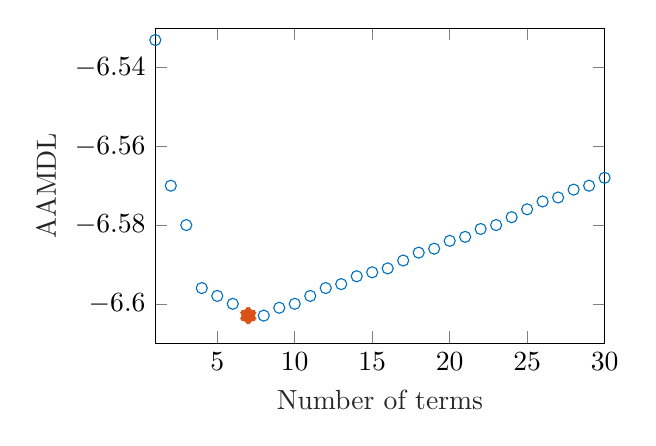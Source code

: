 % This file was created by matlab2tikz.
%
\definecolor{mycolor1}{rgb}{0.0,0.447,0.741}%
\definecolor{mycolor2}{rgb}{0.85,0.325,0.098}%
%
\begin{tikzpicture}

\begin{axis}[%
width=5.706cm,
height=4cm,
at={(0cm,0cm)},
scale only axis,
xmin=1,
xmax=30,
xlabel style={font=\color{white!15!black}},
xlabel={Number of terms},
ymin=-6.61,
ymax=-6.53,
ylabel style={font=\color{white!15!black}},
ylabel={AAMDL},
axis background/.style={fill=white}
]
\addplot [color=mycolor1, draw=none, mark=o, mark options={solid, mycolor1}, forget plot]
  table[row sep=crcr]{%
1	-6.533\\
2	-6.57\\
3	-6.58\\
4	-6.596\\
5	-6.598\\
6	-6.6\\
7	-6.603\\
8	-6.603\\
9	-6.601\\
10	-6.6\\
11	-6.598\\
12	-6.596\\
13	-6.595\\
14	-6.593\\
15	-6.592\\
16	-6.591\\
17	-6.589\\
18	-6.587\\
19	-6.586\\
20	-6.584\\
21	-6.583\\
22	-6.581\\
23	-6.58\\
24	-6.578\\
25	-6.576\\
26	-6.574\\
27	-6.573\\
28	-6.571\\
29	-6.57\\
30	-6.568\\
};
\addplot [color=mycolor2, line width=5.0pt, draw=none, mark=asterisk, mark options={solid, mycolor2}, forget plot]
  table[row sep=crcr]{%
7	-6.603\\
};
\end{axis}
\end{tikzpicture}%